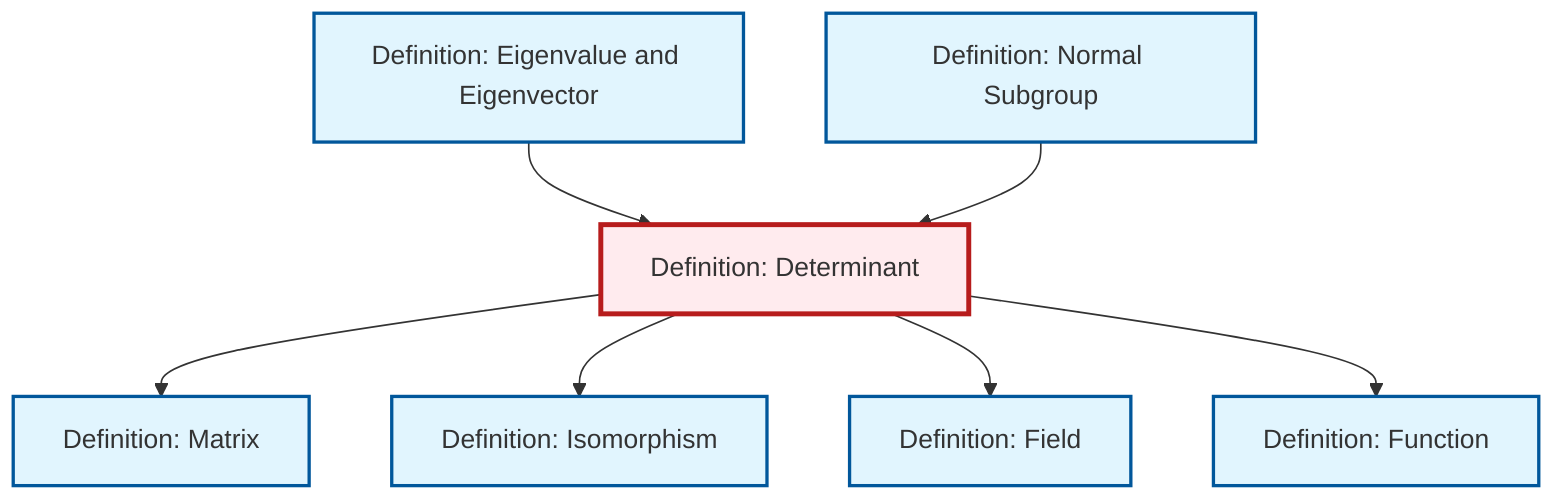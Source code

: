 graph TD
    classDef definition fill:#e1f5fe,stroke:#01579b,stroke-width:2px
    classDef theorem fill:#f3e5f5,stroke:#4a148c,stroke-width:2px
    classDef axiom fill:#fff3e0,stroke:#e65100,stroke-width:2px
    classDef example fill:#e8f5e9,stroke:#1b5e20,stroke-width:2px
    classDef current fill:#ffebee,stroke:#b71c1c,stroke-width:3px
    def-matrix["Definition: Matrix"]:::definition
    def-function["Definition: Function"]:::definition
    def-eigenvalue-eigenvector["Definition: Eigenvalue and Eigenvector"]:::definition
    def-normal-subgroup["Definition: Normal Subgroup"]:::definition
    def-determinant["Definition: Determinant"]:::definition
    def-isomorphism["Definition: Isomorphism"]:::definition
    def-field["Definition: Field"]:::definition
    def-determinant --> def-matrix
    def-eigenvalue-eigenvector --> def-determinant
    def-determinant --> def-isomorphism
    def-normal-subgroup --> def-determinant
    def-determinant --> def-field
    def-determinant --> def-function
    class def-determinant current